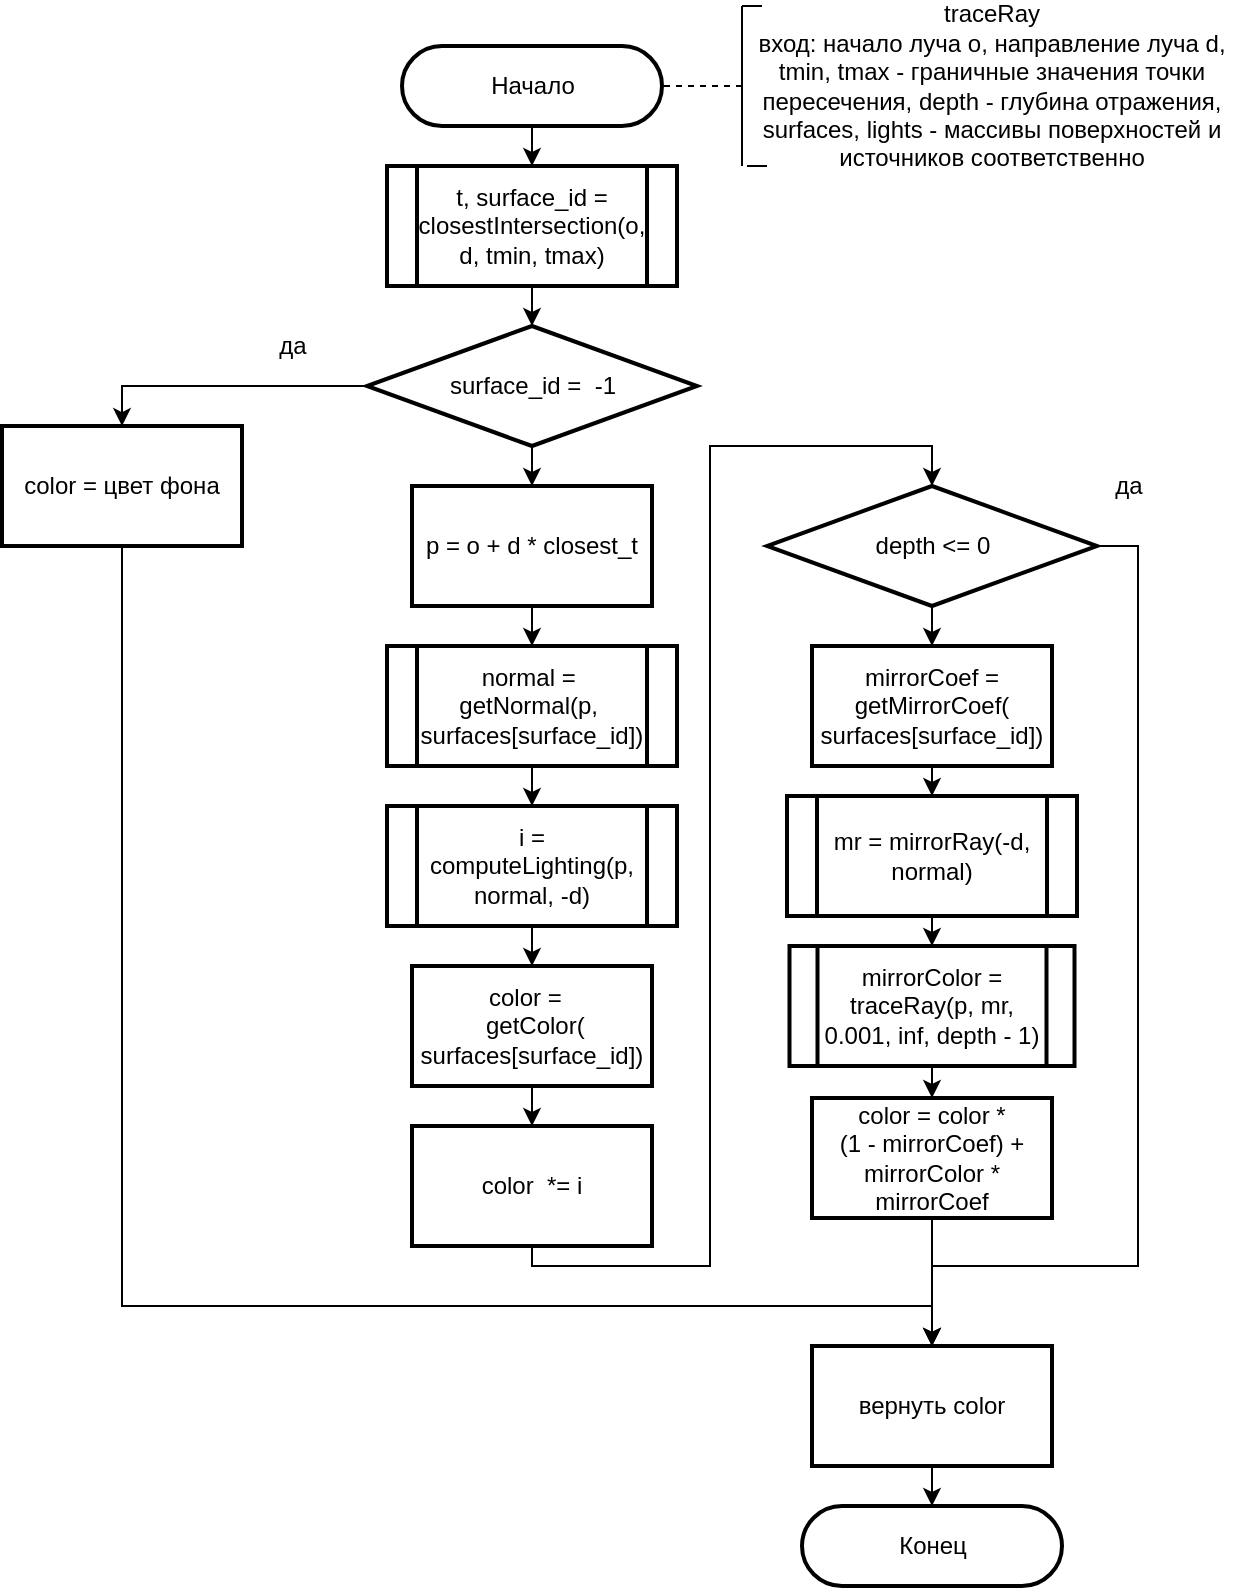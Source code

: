 <mxfile version="15.5.5" type="device" pages="3"><diagram id="38JvJO4sqUsUDwisWZXH" name="base"><mxGraphModel dx="1113" dy="1802" grid="1" gridSize="10" guides="1" tooltips="1" connect="1" arrows="1" fold="1" page="1" pageScale="1" pageWidth="827" pageHeight="1169" math="0" shadow="0"><root><mxCell id="0"/><mxCell id="1" parent="0"/><mxCell id="FL0DAyjZnH36Y_myIR6g-1" value="" style="edgeStyle=orthogonalEdgeStyle;rounded=0;orthogonalLoop=1;jettySize=auto;html=1;" parent="1" source="FL0DAyjZnH36Y_myIR6g-2" edge="1"><mxGeometry relative="1" as="geometry"><mxPoint x="404.966" y="80.0" as="targetPoint"/></mxGeometry></mxCell><mxCell id="FL0DAyjZnH36Y_myIR6g-2" value="Начало" style="html=1;dashed=0;whitespace=wrap;shape=mxgraph.dfd.start;strokeWidth=2;" parent="1" vertex="1"><mxGeometry x="340" y="20" width="130" height="40" as="geometry"/></mxCell><mxCell id="FL0DAyjZnH36Y_myIR6g-3" style="edgeStyle=orthogonalEdgeStyle;rounded=0;orthogonalLoop=1;jettySize=auto;html=1;exitX=0.5;exitY=1;exitDx=0;exitDy=0;entryX=0.5;entryY=0;entryDx=0;entryDy=0;entryPerimeter=0;" parent="1" edge="1"><mxGeometry relative="1" as="geometry"><mxPoint x="405" y="140.0" as="sourcePoint"/><mxPoint x="405" y="160" as="targetPoint"/></mxGeometry></mxCell><mxCell id="yDuOXBTKjmg-6nvsxK_d-11" style="edgeStyle=orthogonalEdgeStyle;rounded=0;orthogonalLoop=1;jettySize=auto;html=1;exitX=0.5;exitY=1;exitDx=0;exitDy=0;" edge="1" parent="1" source="FL0DAyjZnH36Y_myIR6g-6" target="yDuOXBTKjmg-6nvsxK_d-4"><mxGeometry relative="1" as="geometry"/></mxCell><mxCell id="FL0DAyjZnH36Y_myIR6g-6" value="&lt;div&gt;p = o + d * closest_t&lt;/div&gt;" style="rounded=0;whiteSpace=wrap;html=1;strokeWidth=2;" parent="1" vertex="1"><mxGeometry x="345" y="240" width="120" height="60" as="geometry"/></mxCell><mxCell id="FL0DAyjZnH36Y_myIR6g-7" value="Конец" style="html=1;dashed=0;whitespace=wrap;shape=mxgraph.dfd.start;strokeWidth=2;" parent="1" vertex="1"><mxGeometry x="540" y="750" width="130" height="40" as="geometry"/></mxCell><mxCell id="FL0DAyjZnH36Y_myIR6g-20" value="t, surface_id = closestIntersection(o, d, tmin, tmax)" style="shape=process;whiteSpace=wrap;html=1;backgroundOutline=1;strokeWidth=2;" parent="1" vertex="1"><mxGeometry x="332.5" y="80" width="145" height="60" as="geometry"/></mxCell><mxCell id="FL0DAyjZnH36Y_myIR6g-22" value="" style="endArrow=none;dashed=1;html=1;rounded=0;exitX=0;exitY=0.5;exitDx=0;exitDy=0;" parent="1" edge="1" source="FL0DAyjZnH36Y_myIR6g-26"><mxGeometry width="50" height="50" relative="1" as="geometry"><mxPoint x="290" y="40" as="sourcePoint"/><mxPoint x="470" y="40" as="targetPoint"/></mxGeometry></mxCell><mxCell id="FL0DAyjZnH36Y_myIR6g-23" value="" style="endArrow=none;html=1;rounded=0;" parent="1" edge="1"><mxGeometry width="50" height="50" relative="1" as="geometry"><mxPoint x="510" y="80" as="sourcePoint"/><mxPoint x="510" as="targetPoint"/></mxGeometry></mxCell><mxCell id="FL0DAyjZnH36Y_myIR6g-24" value="" style="endArrow=none;html=1;rounded=0;" parent="1" edge="1"><mxGeometry width="50" height="50" relative="1" as="geometry"><mxPoint x="522.5" y="80" as="sourcePoint"/><mxPoint x="512.5" y="80" as="targetPoint"/></mxGeometry></mxCell><mxCell id="FL0DAyjZnH36Y_myIR6g-25" value="" style="endArrow=none;html=1;rounded=0;" parent="1" edge="1"><mxGeometry width="50" height="50" relative="1" as="geometry"><mxPoint x="520" as="sourcePoint"/><mxPoint x="510" as="targetPoint"/></mxGeometry></mxCell><mxCell id="FL0DAyjZnH36Y_myIR6g-26" value="traceRay&lt;br&gt;вход: начало луча o, направление луча d, tmin, tmax - граничные значения точки пересечения, depth - глубина отражения, surfaces, lights - массивы поверхностей и источников соответственно" style="text;html=1;strokeColor=none;fillColor=none;align=center;verticalAlign=middle;whiteSpace=wrap;rounded=0;" parent="1" vertex="1"><mxGeometry x="510" y="12.5" width="250" height="55" as="geometry"/></mxCell><mxCell id="yDuOXBTKjmg-6nvsxK_d-10" style="edgeStyle=orthogonalEdgeStyle;rounded=0;orthogonalLoop=1;jettySize=auto;html=1;exitX=0.5;exitY=1;exitDx=0;exitDy=0;" edge="1" parent="1" source="FL0DAyjZnH36Y_myIR6g-27" target="FL0DAyjZnH36Y_myIR6g-6"><mxGeometry relative="1" as="geometry"/></mxCell><mxCell id="yDuOXBTKjmg-6nvsxK_d-33" style="edgeStyle=orthogonalEdgeStyle;rounded=0;orthogonalLoop=1;jettySize=auto;html=1;exitX=0;exitY=0.5;exitDx=0;exitDy=0;entryX=0.5;entryY=0;entryDx=0;entryDy=0;" edge="1" parent="1" source="FL0DAyjZnH36Y_myIR6g-27" target="FL0DAyjZnH36Y_myIR6g-29"><mxGeometry relative="1" as="geometry"/></mxCell><mxCell id="FL0DAyjZnH36Y_myIR6g-27" value="surface_id = &amp;nbsp;-1" style="rhombus;whiteSpace=wrap;html=1;strokeWidth=2;" parent="1" vertex="1"><mxGeometry x="322.5" y="160" width="165" height="60" as="geometry"/></mxCell><mxCell id="yDuOXBTKjmg-6nvsxK_d-40" style="edgeStyle=orthogonalEdgeStyle;rounded=0;orthogonalLoop=1;jettySize=auto;html=1;exitX=0.5;exitY=1;exitDx=0;exitDy=0;entryX=0.5;entryY=0;entryDx=0;entryDy=0;" edge="1" parent="1" source="FL0DAyjZnH36Y_myIR6g-29" target="yDuOXBTKjmg-6nvsxK_d-36"><mxGeometry relative="1" as="geometry"><Array as="points"><mxPoint x="200" y="650"/><mxPoint x="605" y="650"/></Array></mxGeometry></mxCell><mxCell id="FL0DAyjZnH36Y_myIR6g-29" value="color = цвет фона" style="rounded=0;whiteSpace=wrap;html=1;strokeWidth=2;" parent="1" vertex="1"><mxGeometry x="140" y="210.005" width="120" height="60" as="geometry"/></mxCell><mxCell id="FL0DAyjZnH36Y_myIR6g-32" value="да" style="text;html=1;align=center;verticalAlign=middle;resizable=0;points=[];autosize=1;strokeColor=none;fillColor=none;" parent="1" vertex="1"><mxGeometry x="270" y="160" width="30" height="20" as="geometry"/></mxCell><mxCell id="yDuOXBTKjmg-6nvsxK_d-12" style="edgeStyle=orthogonalEdgeStyle;rounded=0;orthogonalLoop=1;jettySize=auto;html=1;exitX=0.5;exitY=1;exitDx=0;exitDy=0;" edge="1" parent="1" source="yDuOXBTKjmg-6nvsxK_d-4" target="yDuOXBTKjmg-6nvsxK_d-5"><mxGeometry relative="1" as="geometry"/></mxCell><mxCell id="yDuOXBTKjmg-6nvsxK_d-4" value="normal =&amp;nbsp;&lt;div&gt;getNormal(p,&amp;nbsp;&lt;/div&gt;surfaces[surface_id])" style="shape=process;whiteSpace=wrap;html=1;backgroundOutline=1;strokeWidth=2;" vertex="1" parent="1"><mxGeometry x="332.5" y="320" width="145" height="60" as="geometry"/></mxCell><mxCell id="yDuOXBTKjmg-6nvsxK_d-13" style="edgeStyle=orthogonalEdgeStyle;rounded=0;orthogonalLoop=1;jettySize=auto;html=1;exitX=0.5;exitY=1;exitDx=0;exitDy=0;" edge="1" parent="1" source="yDuOXBTKjmg-6nvsxK_d-5" target="yDuOXBTKjmg-6nvsxK_d-6"><mxGeometry relative="1" as="geometry"/></mxCell><mxCell id="yDuOXBTKjmg-6nvsxK_d-5" value="i = computeLighting(p, normal, -d)" style="shape=process;whiteSpace=wrap;html=1;backgroundOutline=1;strokeWidth=2;" vertex="1" parent="1"><mxGeometry x="332.5" y="400" width="145" height="60" as="geometry"/></mxCell><mxCell id="yDuOXBTKjmg-6nvsxK_d-14" style="edgeStyle=orthogonalEdgeStyle;rounded=0;orthogonalLoop=1;jettySize=auto;html=1;exitX=0.5;exitY=1;exitDx=0;exitDy=0;" edge="1" parent="1" source="yDuOXBTKjmg-6nvsxK_d-6" target="yDuOXBTKjmg-6nvsxK_d-8"><mxGeometry relative="1" as="geometry"/></mxCell><mxCell id="yDuOXBTKjmg-6nvsxK_d-6" value="&lt;div&gt;color = &amp;nbsp;&lt;/div&gt;&amp;nbsp;getColor( surfaces[surface_id])" style="rounded=0;whiteSpace=wrap;html=1;strokeWidth=2;" vertex="1" parent="1"><mxGeometry x="345" y="480" width="120" height="60" as="geometry"/></mxCell><mxCell id="yDuOXBTKjmg-6nvsxK_d-35" style="edgeStyle=orthogonalEdgeStyle;rounded=0;orthogonalLoop=1;jettySize=auto;html=1;exitX=0.5;exitY=1;exitDx=0;exitDy=0;entryX=0.5;entryY=0;entryDx=0;entryDy=0;" edge="1" parent="1" source="yDuOXBTKjmg-6nvsxK_d-8" target="yDuOXBTKjmg-6nvsxK_d-15"><mxGeometry relative="1" as="geometry"><Array as="points"><mxPoint x="405" y="630"/><mxPoint x="494" y="630"/><mxPoint x="494" y="220"/><mxPoint x="605" y="220"/></Array></mxGeometry></mxCell><mxCell id="yDuOXBTKjmg-6nvsxK_d-8" value="color &amp;nbsp;*= i" style="rounded=0;whiteSpace=wrap;html=1;strokeWidth=2;" vertex="1" parent="1"><mxGeometry x="345" y="560" width="120" height="60" as="geometry"/></mxCell><mxCell id="yDuOXBTKjmg-6nvsxK_d-41" style="edgeStyle=orthogonalEdgeStyle;rounded=0;orthogonalLoop=1;jettySize=auto;html=1;exitX=1;exitY=0.5;exitDx=0;exitDy=0;entryX=0.5;entryY=0;entryDx=0;entryDy=0;" edge="1" parent="1" source="yDuOXBTKjmg-6nvsxK_d-15" target="yDuOXBTKjmg-6nvsxK_d-36"><mxGeometry relative="1" as="geometry"><Array as="points"><mxPoint x="708" y="270"/><mxPoint x="708" y="630"/><mxPoint x="605" y="630"/></Array></mxGeometry></mxCell><mxCell id="yDuOXBTKjmg-6nvsxK_d-42" style="edgeStyle=orthogonalEdgeStyle;rounded=0;orthogonalLoop=1;jettySize=auto;html=1;exitX=0.5;exitY=1;exitDx=0;exitDy=0;" edge="1" parent="1" source="yDuOXBTKjmg-6nvsxK_d-15" target="yDuOXBTKjmg-6nvsxK_d-27"><mxGeometry relative="1" as="geometry"/></mxCell><mxCell id="yDuOXBTKjmg-6nvsxK_d-15" value="depth &amp;lt;= 0" style="rhombus;whiteSpace=wrap;html=1;strokeWidth=2;" vertex="1" parent="1"><mxGeometry x="522.5" y="240" width="165" height="60" as="geometry"/></mxCell><mxCell id="yDuOXBTKjmg-6nvsxK_d-37" style="edgeStyle=orthogonalEdgeStyle;rounded=0;orthogonalLoop=1;jettySize=auto;html=1;exitX=0.5;exitY=1;exitDx=0;exitDy=0;" edge="1" parent="1" source="yDuOXBTKjmg-6nvsxK_d-17" target="yDuOXBTKjmg-6nvsxK_d-25"><mxGeometry relative="1" as="geometry"/></mxCell><mxCell id="yDuOXBTKjmg-6nvsxK_d-17" value="mirrorColor = traceRay(p, mr, 0.001, inf, depth - 1)" style="shape=process;whiteSpace=wrap;html=1;backgroundOutline=1;strokeWidth=2;" vertex="1" parent="1"><mxGeometry x="533.75" y="470" width="142.5" height="60" as="geometry"/></mxCell><mxCell id="yDuOXBTKjmg-6nvsxK_d-38" style="edgeStyle=orthogonalEdgeStyle;rounded=0;orthogonalLoop=1;jettySize=auto;html=1;exitX=0.5;exitY=1;exitDx=0;exitDy=0;" edge="1" parent="1" source="yDuOXBTKjmg-6nvsxK_d-25" target="yDuOXBTKjmg-6nvsxK_d-36"><mxGeometry relative="1" as="geometry"/></mxCell><mxCell id="yDuOXBTKjmg-6nvsxK_d-25" value="color = color * &lt;br&gt;(1 - mirrorCoef) + mirrorColor * mirrorCoef" style="rounded=0;whiteSpace=wrap;html=1;strokeWidth=2;" vertex="1" parent="1"><mxGeometry x="545" y="546" width="120" height="60" as="geometry"/></mxCell><mxCell id="yDuOXBTKjmg-6nvsxK_d-45" style="edgeStyle=orthogonalEdgeStyle;rounded=0;orthogonalLoop=1;jettySize=auto;html=1;exitX=0.5;exitY=1;exitDx=0;exitDy=0;entryX=0.5;entryY=0;entryDx=0;entryDy=0;" edge="1" parent="1" source="yDuOXBTKjmg-6nvsxK_d-26" target="yDuOXBTKjmg-6nvsxK_d-17"><mxGeometry relative="1" as="geometry"/></mxCell><mxCell id="yDuOXBTKjmg-6nvsxK_d-26" value="mr = mirrorRay(-d, normal)" style="shape=process;whiteSpace=wrap;html=1;backgroundOutline=1;strokeWidth=2;" vertex="1" parent="1"><mxGeometry x="532.5" y="395" width="145" height="60" as="geometry"/></mxCell><mxCell id="yDuOXBTKjmg-6nvsxK_d-47" style="edgeStyle=orthogonalEdgeStyle;rounded=0;orthogonalLoop=1;jettySize=auto;html=1;exitX=0.5;exitY=1;exitDx=0;exitDy=0;entryX=0.5;entryY=0;entryDx=0;entryDy=0;" edge="1" parent="1" source="yDuOXBTKjmg-6nvsxK_d-27" target="yDuOXBTKjmg-6nvsxK_d-26"><mxGeometry relative="1" as="geometry"/></mxCell><mxCell id="yDuOXBTKjmg-6nvsxK_d-27" value="&lt;div&gt;mirrorCoef =&lt;/div&gt;getMirrorCoef(&lt;br&gt;surfaces[surface_id])" style="rounded=0;whiteSpace=wrap;html=1;strokeWidth=2;" vertex="1" parent="1"><mxGeometry x="545" y="320" width="120" height="60" as="geometry"/></mxCell><mxCell id="yDuOXBTKjmg-6nvsxK_d-39" style="edgeStyle=orthogonalEdgeStyle;rounded=0;orthogonalLoop=1;jettySize=auto;html=1;exitX=0.5;exitY=1;exitDx=0;exitDy=0;" edge="1" parent="1" source="yDuOXBTKjmg-6nvsxK_d-36" target="FL0DAyjZnH36Y_myIR6g-7"><mxGeometry relative="1" as="geometry"/></mxCell><mxCell id="yDuOXBTKjmg-6nvsxK_d-36" value="вернуть color" style="rounded=0;whiteSpace=wrap;html=1;strokeWidth=2;" vertex="1" parent="1"><mxGeometry x="545" y="670" width="120" height="60" as="geometry"/></mxCell><mxCell id="yDuOXBTKjmg-6nvsxK_d-48" value="да" style="text;html=1;align=center;verticalAlign=middle;resizable=0;points=[];autosize=1;strokeColor=none;fillColor=none;" vertex="1" parent="1"><mxGeometry x="687.5" y="230" width="30" height="20" as="geometry"/></mxCell></root></mxGraphModel></diagram><diagram id="KpsyOZ3ZZnfG7lW-8hGL" name="one"><mxGraphModel dx="1113" dy="633" grid="1" gridSize="10" guides="1" tooltips="1" connect="1" arrows="1" fold="1" page="1" pageScale="1" pageWidth="827" pageHeight="1169" math="0" shadow="0"><root><mxCell id="FlrZP3j7m1oUuO9g3cjd-0"/><mxCell id="FlrZP3j7m1oUuO9g3cjd-1" parent="FlrZP3j7m1oUuO9g3cjd-0"/><mxCell id="JB-yiQAenTF72OuDlms1-62" style="edgeStyle=orthogonalEdgeStyle;rounded=0;orthogonalLoop=1;jettySize=auto;html=1;exitX=0.5;exitY=0.5;exitDx=0;exitDy=20;exitPerimeter=0;" edge="1" parent="FlrZP3j7m1oUuO9g3cjd-1" source="JB-yiQAenTF72OuDlms1-1" target="JB-yiQAenTF72OuDlms1-43"><mxGeometry relative="1" as="geometry"/></mxCell><mxCell id="JB-yiQAenTF72OuDlms1-1" value="Начало" style="html=1;dashed=0;whitespace=wrap;shape=mxgraph.dfd.start;strokeWidth=2;" vertex="1" parent="FlrZP3j7m1oUuO9g3cjd-1"><mxGeometry x="340" y="99" width="130" height="40" as="geometry"/></mxCell><mxCell id="JB-yiQAenTF72OuDlms1-5" value="Конец" style="html=1;dashed=0;whitespace=wrap;shape=mxgraph.dfd.start;strokeWidth=2;" vertex="1" parent="FlrZP3j7m1oUuO9g3cjd-1"><mxGeometry x="560" y="476" width="130" height="40" as="geometry"/></mxCell><mxCell id="JB-yiQAenTF72OuDlms1-7" value="" style="endArrow=none;dashed=1;html=1;rounded=0;exitX=0;exitY=0.5;exitDx=0;exitDy=0;" edge="1" parent="FlrZP3j7m1oUuO9g3cjd-1" source="JB-yiQAenTF72OuDlms1-11"><mxGeometry width="50" height="50" relative="1" as="geometry"><mxPoint x="290" y="119" as="sourcePoint"/><mxPoint x="470" y="119" as="targetPoint"/></mxGeometry></mxCell><mxCell id="JB-yiQAenTF72OuDlms1-8" value="" style="endArrow=none;html=1;rounded=0;" edge="1" parent="FlrZP3j7m1oUuO9g3cjd-1"><mxGeometry width="50" height="50" relative="1" as="geometry"><mxPoint x="510" y="159" as="sourcePoint"/><mxPoint x="510" y="79" as="targetPoint"/></mxGeometry></mxCell><mxCell id="JB-yiQAenTF72OuDlms1-9" value="" style="endArrow=none;html=1;rounded=0;" edge="1" parent="FlrZP3j7m1oUuO9g3cjd-1"><mxGeometry width="50" height="50" relative="1" as="geometry"><mxPoint x="522.5" y="159" as="sourcePoint"/><mxPoint x="512.5" y="159" as="targetPoint"/></mxGeometry></mxCell><mxCell id="JB-yiQAenTF72OuDlms1-10" value="" style="endArrow=none;html=1;rounded=0;" edge="1" parent="FlrZP3j7m1oUuO9g3cjd-1"><mxGeometry width="50" height="50" relative="1" as="geometry"><mxPoint x="520" y="79" as="sourcePoint"/><mxPoint x="510" y="79" as="targetPoint"/></mxGeometry></mxCell><mxCell id="JB-yiQAenTF72OuDlms1-11" value="вход: cw, ch - размеры изображения, vw, vh - размеры картинной плоскости, o - положение наблюдателя, camRot - направление взгляда наблюдателя" style="text;html=1;strokeColor=none;fillColor=none;align=center;verticalAlign=middle;whiteSpace=wrap;rounded=0;" vertex="1" parent="FlrZP3j7m1oUuO9g3cjd-1"><mxGeometry x="510" y="94.75" width="230" height="48.5" as="geometry"/></mxCell><mxCell id="JB-yiQAenTF72OuDlms1-63" style="edgeStyle=orthogonalEdgeStyle;rounded=0;orthogonalLoop=1;jettySize=auto;html=1;exitX=0.5;exitY=1;exitDx=0;exitDy=0;exitPerimeter=0;" edge="1" parent="FlrZP3j7m1oUuO9g3cjd-1" source="JB-yiQAenTF72OuDlms1-43" target="JB-yiQAenTF72OuDlms1-45"><mxGeometry relative="1" as="geometry"/></mxCell><mxCell id="JB-yiQAenTF72OuDlms1-43" value="x = -cw/2 ... cw/2" style="strokeWidth=2;html=1;shape=stencil(rZVNb4MwDIZ/DdcqEK2C48S6U9VLDzun1B1RIUFJ2m7/fi4uavnaCJ3EAb/G7xMHRwl4anNRQRAxJUoI+FsQRWutKxTWspQOQ3zNKbFkFF4oTGIKha0gc6SdhZFiVwBlrDP6CBe5dzcHqXIw5MpXAXvFb64PTzOtFJpIrWwr85BHMyEV1rIvMmOLF8J832KKKiSU4MC01Ht7m1p4n40Jp2G2vph2Lw30L8yHJyach1l5b1oXFE4kbXw7YgsWdVhJPBG29Yclc/vy38LmgM3oawjGU1TGDhpPdyI7fhp9UvvBJVbieoh7iSZd6jPc196d5tHWm/JCqofy+LnykLXrnzZY+hr8a7n38r13Pyu0hbHZRL3372t1ZGB4etAGfpmkgywKuhkGJ7RXXat0TdXCDw==);whiteSpace=wrap;rotation=0;direction=east;gradientColor=#ffffff;" vertex="1" parent="FlrZP3j7m1oUuO9g3cjd-1"><mxGeometry x="345" y="160" width="120" height="60" as="geometry"/></mxCell><mxCell id="JB-yiQAenTF72OuDlms1-64" style="edgeStyle=orthogonalEdgeStyle;rounded=0;orthogonalLoop=1;jettySize=auto;html=1;exitX=0.5;exitY=1;exitDx=0;exitDy=0;exitPerimeter=0;" edge="1" parent="FlrZP3j7m1oUuO9g3cjd-1" source="JB-yiQAenTF72OuDlms1-45" target="JB-yiQAenTF72OuDlms1-53"><mxGeometry relative="1" as="geometry"/></mxCell><mxCell id="JB-yiQAenTF72OuDlms1-45" value="y = -ch/2 ... ch/2" style="strokeWidth=2;html=1;shape=stencil(rZVNb4MwDIZ/DdcqEK2C48S6U9VLDzun1B1RIUFJ2m7/fi4uavnaCJ3EAb/G7xMHRwl4anNRQRAxJUoI+FsQRWutKxTWspQOQ3zNKbFkFF4oTGIKha0gc6SdhZFiVwBlrDP6CBe5dzcHqXIw5MpXAXvFb64PTzOtFJpIrWwr85BHMyEV1rIvMmOLF8J832KKKiSU4MC01Ht7m1p4n40Jp2G2vph2Lw30L8yHJyach1l5b1oXFE4kbXw7YgsWdVhJPBG29Yclc/vy38LmgM3oawjGU1TGDhpPdyI7fhp9UvvBJVbieoh7iSZd6jPc196d5tHWm/JCqofy+LnykLXrnzZY+hr8a7n38r13Pyu0hbHZRL3372t1ZGB4etAGfpmkgywKuhkGJ7RXXat0TdXCDw==);whiteSpace=wrap;rotation=0;direction=east;gradientColor=#ffffff;" vertex="1" parent="FlrZP3j7m1oUuO9g3cjd-1"><mxGeometry x="345" y="234" width="120" height="60" as="geometry"/></mxCell><mxCell id="JB-yiQAenTF72OuDlms1-61" style="edgeStyle=orthogonalEdgeStyle;rounded=0;orthogonalLoop=1;jettySize=auto;html=1;exitX=0.5;exitY=0;exitDx=0;exitDy=0;exitPerimeter=0;" edge="1" parent="FlrZP3j7m1oUuO9g3cjd-1" source="JB-yiQAenTF72OuDlms1-48" target="JB-yiQAenTF72OuDlms1-5"><mxGeometry relative="1" as="geometry"/></mxCell><mxCell id="JB-yiQAenTF72OuDlms1-48" value="x++" style="strokeWidth=2;html=1;shape=stencil(rZVNb4MwDIZ/DdcqEK2C48S6U9VLDzun1B1RIUFJ2m7/fi4uavnaCJ3EAb/G7xMHRwl4anNRQRAxJUoI+FsQRWutKxTWspQOQ3zNKbFkFF4oTGIKha0gc6SdhZFiVwBlrDP6CBe5dzcHqXIw5MpXAXvFb64PTzOtFJpIrWwr85BHMyEV1rIvMmOLF8J832KKKiSU4MC01Ht7m1p4n40Jp2G2vph2Lw30L8yHJyach1l5b1oXFE4kbXw7YgsWdVhJPBG29Yclc/vy38LmgM3oawjGU1TGDhpPdyI7fhp9UvvBJVbieoh7iSZd6jPc196d5tHWm/JCqofy+LnykLXrnzZY+hr8a7n38r13Pyu0hbHZRL3372t1ZGB4etAGfpmkgywKuhkGJ7RXXat0TdXCDw==);whiteSpace=wrap;rotation=0;direction=west;gradientColor=#ffffff;" vertex="1" parent="FlrZP3j7m1oUuO9g3cjd-1"><mxGeometry x="565" y="396" width="120" height="60" as="geometry"/></mxCell><mxCell id="JB-yiQAenTF72OuDlms1-60" style="edgeStyle=orthogonalEdgeStyle;rounded=0;orthogonalLoop=1;jettySize=auto;html=1;exitX=0.5;exitY=0;exitDx=0;exitDy=0;exitPerimeter=0;" edge="1" parent="FlrZP3j7m1oUuO9g3cjd-1" source="JB-yiQAenTF72OuDlms1-50" target="JB-yiQAenTF72OuDlms1-48"><mxGeometry relative="1" as="geometry"/></mxCell><mxCell id="JB-yiQAenTF72OuDlms1-50" value="y++" style="strokeWidth=2;html=1;shape=stencil(rZVNb4MwDIZ/DdcqEK2C48S6U9VLDzun1B1RIUFJ2m7/fi4uavnaCJ3EAb/G7xMHRwl4anNRQRAxJUoI+FsQRWutKxTWspQOQ3zNKbFkFF4oTGIKha0gc6SdhZFiVwBlrDP6CBe5dzcHqXIw5MpXAXvFb64PTzOtFJpIrWwr85BHMyEV1rIvMmOLF8J832KKKiSU4MC01Ht7m1p4n40Jp2G2vph2Lw30L8yHJyach1l5b1oXFE4kbXw7YgsWdVhJPBG29Yclc/vy38LmgM3oawjGU1TGDhpPdyI7fhp9UvvBJVbieoh7iSZd6jPc196d5tHWm/JCqofy+LnykLXrnzZY+hr8a7n38r13Pyu0hbHZRL3372t1ZGB4etAGfpmkgywKuhkGJ7RXXat0TdXCDw==);whiteSpace=wrap;rotation=0;direction=west;gradientColor=#ffffff;" vertex="1" parent="FlrZP3j7m1oUuO9g3cjd-1"><mxGeometry x="565" y="316" width="120" height="60" as="geometry"/></mxCell><mxCell id="JB-yiQAenTF72OuDlms1-65" style="edgeStyle=orthogonalEdgeStyle;rounded=0;orthogonalLoop=1;jettySize=auto;html=1;exitX=0.5;exitY=1;exitDx=0;exitDy=0;" edge="1" parent="FlrZP3j7m1oUuO9g3cjd-1" source="JB-yiQAenTF72OuDlms1-53" target="JB-yiQAenTF72OuDlms1-54"><mxGeometry relative="1" as="geometry"/></mxCell><mxCell id="JB-yiQAenTF72OuDlms1-53" value="vp = canvasToView(x, y, cw, vw, ch, vh)" style="shape=process;whiteSpace=wrap;html=1;backgroundOutline=1;strokeWidth=2;" vertex="1" parent="FlrZP3j7m1oUuO9g3cjd-1"><mxGeometry x="345" y="310" width="120" height="60" as="geometry"/></mxCell><mxCell id="JB-yiQAenTF72OuDlms1-66" style="edgeStyle=orthogonalEdgeStyle;rounded=0;orthogonalLoop=1;jettySize=auto;html=1;exitX=0.5;exitY=1;exitDx=0;exitDy=0;" edge="1" parent="FlrZP3j7m1oUuO9g3cjd-1" source="JB-yiQAenTF72OuDlms1-54" target="JB-yiQAenTF72OuDlms1-55"><mxGeometry relative="1" as="geometry"/></mxCell><mxCell id="JB-yiQAenTF72OuDlms1-54" value="d = changeRayDir( vp, camRot)" style="shape=process;whiteSpace=wrap;html=1;backgroundOutline=1;strokeWidth=2;" vertex="1" parent="FlrZP3j7m1oUuO9g3cjd-1"><mxGeometry x="345" y="390" width="120" height="60" as="geometry"/></mxCell><mxCell id="JB-yiQAenTF72OuDlms1-58" style="edgeStyle=orthogonalEdgeStyle;rounded=0;orthogonalLoop=1;jettySize=auto;html=1;exitX=0.5;exitY=1;exitDx=0;exitDy=0;entryX=0.5;entryY=0;entryDx=0;entryDy=0;" edge="1" parent="FlrZP3j7m1oUuO9g3cjd-1" source="JB-yiQAenTF72OuDlms1-55" target="JB-yiQAenTF72OuDlms1-56"><mxGeometry relative="1" as="geometry"/></mxCell><mxCell id="JB-yiQAenTF72OuDlms1-55" value="color = traceRay(o, d, 1, inf, 5)" style="shape=process;whiteSpace=wrap;html=1;backgroundOutline=1;strokeWidth=2;" vertex="1" parent="FlrZP3j7m1oUuO9g3cjd-1"><mxGeometry x="345" y="470" width="120" height="60" as="geometry"/></mxCell><mxCell id="JB-yiQAenTF72OuDlms1-59" style="edgeStyle=orthogonalEdgeStyle;rounded=0;orthogonalLoop=1;jettySize=auto;html=1;exitX=0.5;exitY=1;exitDx=0;exitDy=0;" edge="1" parent="FlrZP3j7m1oUuO9g3cjd-1" source="JB-yiQAenTF72OuDlms1-56" target="JB-yiQAenTF72OuDlms1-50"><mxGeometry relative="1" as="geometry"/></mxCell><mxCell id="JB-yiQAenTF72OuDlms1-56" value="отрисовать(x, y, color)" style="rounded=0;whiteSpace=wrap;html=1;strokeWidth=2;" vertex="1" parent="FlrZP3j7m1oUuO9g3cjd-1"><mxGeometry x="565" y="234" width="120" height="60" as="geometry"/></mxCell></root></mxGraphModel></diagram><diagram id="4HHFtbDvCNVi-Gy5xYcy" name="multi"><mxGraphModel dx="1113" dy="633" grid="1" gridSize="10" guides="1" tooltips="1" connect="1" arrows="1" fold="1" page="1" pageScale="1" pageWidth="827" pageHeight="1169" math="0" shadow="0"><root><mxCell id="4oVHtzPf-bftwpUzSlxN-0"/><mxCell id="4oVHtzPf-bftwpUzSlxN-1" parent="4oVHtzPf-bftwpUzSlxN-0"/><mxCell id="AXVSY2g1Iio0OIB2jm6N-73" style="edgeStyle=orthogonalEdgeStyle;rounded=0;orthogonalLoop=1;jettySize=auto;html=1;exitX=0.5;exitY=0.5;exitDx=0;exitDy=20;exitPerimeter=0;" edge="1" parent="4oVHtzPf-bftwpUzSlxN-1" source="AXVSY2g1Iio0OIB2jm6N-1" target="AXVSY2g1Iio0OIB2jm6N-24"><mxGeometry relative="1" as="geometry"/></mxCell><mxCell id="AXVSY2g1Iio0OIB2jm6N-1" value="Начало" style="html=1;dashed=0;whitespace=wrap;shape=mxgraph.dfd.start;strokeWidth=2;" vertex="1" parent="4oVHtzPf-bftwpUzSlxN-1"><mxGeometry x="27" y="120" width="130" height="40" as="geometry"/></mxCell><mxCell id="AXVSY2g1Iio0OIB2jm6N-3" value="" style="endArrow=none;dashed=1;html=1;rounded=0;exitX=0;exitY=0.5;exitDx=0;exitDy=0;" edge="1" parent="4oVHtzPf-bftwpUzSlxN-1" source="AXVSY2g1Iio0OIB2jm6N-7" target="AXVSY2g1Iio0OIB2jm6N-1"><mxGeometry width="50" height="50" relative="1" as="geometry"><mxPoint x="-18" y="140" as="sourcePoint"/><mxPoint x="162" y="140.0" as="targetPoint"/></mxGeometry></mxCell><mxCell id="AXVSY2g1Iio0OIB2jm6N-4" value="" style="endArrow=none;html=1;rounded=0;" edge="1" parent="4oVHtzPf-bftwpUzSlxN-1"><mxGeometry width="50" height="50" relative="1" as="geometry"><mxPoint x="202" y="180.0" as="sourcePoint"/><mxPoint x="202" y="100.0" as="targetPoint"/></mxGeometry></mxCell><mxCell id="AXVSY2g1Iio0OIB2jm6N-5" value="" style="endArrow=none;html=1;rounded=0;" edge="1" parent="4oVHtzPf-bftwpUzSlxN-1"><mxGeometry width="50" height="50" relative="1" as="geometry"><mxPoint x="211.5" y="180.0" as="sourcePoint"/><mxPoint x="201.5" y="180.0" as="targetPoint"/></mxGeometry></mxCell><mxCell id="AXVSY2g1Iio0OIB2jm6N-6" value="" style="endArrow=none;html=1;rounded=0;" edge="1" parent="4oVHtzPf-bftwpUzSlxN-1"><mxGeometry width="50" height="50" relative="1" as="geometry"><mxPoint x="212" y="100.0" as="sourcePoint"/><mxPoint x="202" y="100.0" as="targetPoint"/></mxGeometry></mxCell><mxCell id="AXVSY2g1Iio0OIB2jm6N-7" value="вход: cw, ch - размеры изображения, vw, vh - размеры картинной плоскости, o - положение наблюдателя, camRot - направление взгляда наблюдателя, &lt;br&gt;nth - количество потоков" style="text;html=1;strokeColor=none;fillColor=none;align=center;verticalAlign=middle;whiteSpace=wrap;rounded=0;" vertex="1" parent="4oVHtzPf-bftwpUzSlxN-1"><mxGeometry x="202" y="115.75" width="230" height="48.5" as="geometry"/></mxCell><mxCell id="AXVSY2g1Iio0OIB2jm6N-50" style="edgeStyle=orthogonalEdgeStyle;rounded=0;orthogonalLoop=1;jettySize=auto;html=1;exitX=0.5;exitY=1;exitDx=0;exitDy=0;exitPerimeter=0;" edge="1" parent="4oVHtzPf-bftwpUzSlxN-1" source="AXVSY2g1Iio0OIB2jm6N-9" target="AXVSY2g1Iio0OIB2jm6N-11"><mxGeometry relative="1" as="geometry"/></mxCell><mxCell id="AXVSY2g1Iio0OIB2jm6N-9" value="x = -cw/2 ... cw/2" style="strokeWidth=2;html=1;shape=stencil(rZVNb4MwDIZ/DdcqEK2C48S6U9VLDzun1B1RIUFJ2m7/fi4uavnaCJ3EAb/G7xMHRwl4anNRQRAxJUoI+FsQRWutKxTWspQOQ3zNKbFkFF4oTGIKha0gc6SdhZFiVwBlrDP6CBe5dzcHqXIw5MpXAXvFb64PTzOtFJpIrWwr85BHMyEV1rIvMmOLF8J832KKKiSU4MC01Ht7m1p4n40Jp2G2vph2Lw30L8yHJyach1l5b1oXFE4kbXw7YgsWdVhJPBG29Yclc/vy38LmgM3oawjGU1TGDhpPdyI7fhp9UvvBJVbieoh7iSZd6jPc196d5tHWm/JCqofy+LnykLXrnzZY+hr8a7n38r13Pyu0hbHZRL3372t1ZGB4etAGfpmkgywKuhkGJ7RXXat0TdXCDw==);whiteSpace=wrap;rotation=0;direction=east;gradientColor=#ffffff;" vertex="1" parent="4oVHtzPf-bftwpUzSlxN-1"><mxGeometry x="32" y="375" width="120" height="60" as="geometry"/></mxCell><mxCell id="AXVSY2g1Iio0OIB2jm6N-49" style="edgeStyle=orthogonalEdgeStyle;rounded=0;orthogonalLoop=1;jettySize=auto;html=1;exitX=0.5;exitY=1;exitDx=0;exitDy=0;exitPerimeter=0;entryX=0.5;entryY=0;entryDx=0;entryDy=0;" edge="1" parent="4oVHtzPf-bftwpUzSlxN-1" source="AXVSY2g1Iio0OIB2jm6N-11" target="AXVSY2g1Iio0OIB2jm6N-26"><mxGeometry relative="1" as="geometry"/></mxCell><mxCell id="AXVSY2g1Iio0OIB2jm6N-11" value="y = -ch/2 ... ch/2" style="strokeWidth=2;html=1;shape=stencil(rZVNb4MwDIZ/DdcqEK2C48S6U9VLDzun1B1RIUFJ2m7/fi4uavnaCJ3EAb/G7xMHRwl4anNRQRAxJUoI+FsQRWutKxTWspQOQ3zNKbFkFF4oTGIKha0gc6SdhZFiVwBlrDP6CBe5dzcHqXIw5MpXAXvFb64PTzOtFJpIrWwr85BHMyEV1rIvMmOLF8J832KKKiSU4MC01Ht7m1p4n40Jp2G2vph2Lw30L8yHJyach1l5b1oXFE4kbXw7YgsWdVhJPBG29Yclc/vy38LmgM3oawjGU1TGDhpPdyI7fhp9UvvBJVbieoh7iSZd6jPc196d5tHWm/JCqofy+LnykLXrnzZY+hr8a7n38r13Pyu0hbHZRL3372t1ZGB4etAGfpmkgywKuhkGJ7RXXat0TdXCDw==);whiteSpace=wrap;rotation=0;direction=east;gradientColor=#ffffff;" vertex="1" parent="4oVHtzPf-bftwpUzSlxN-1"><mxGeometry x="32" y="449" width="120" height="60" as="geometry"/></mxCell><mxCell id="AXVSY2g1Iio0OIB2jm6N-66" style="edgeStyle=orthogonalEdgeStyle;rounded=0;orthogonalLoop=1;jettySize=auto;html=1;exitX=0.5;exitY=0;exitDx=0;exitDy=0;exitPerimeter=0;" edge="1" parent="4oVHtzPf-bftwpUzSlxN-1" source="AXVSY2g1Iio0OIB2jm6N-13" target="AXVSY2g1Iio0OIB2jm6N-34"><mxGeometry relative="1" as="geometry"/></mxCell><mxCell id="AXVSY2g1Iio0OIB2jm6N-13" value="x++" style="strokeWidth=2;html=1;shape=stencil(rZVNb4MwDIZ/DdcqEK2C48S6U9VLDzun1B1RIUFJ2m7/fi4uavnaCJ3EAb/G7xMHRwl4anNRQRAxJUoI+FsQRWutKxTWspQOQ3zNKbFkFF4oTGIKha0gc6SdhZFiVwBlrDP6CBe5dzcHqXIw5MpXAXvFb64PTzOtFJpIrWwr85BHMyEV1rIvMmOLF8J832KKKiSU4MC01Ht7m1p4n40Jp2G2vph2Lw30L8yHJyach1l5b1oXFE4kbXw7YgsWdVhJPBG29Yclc/vy38LmgM3oawjGU1TGDhpPdyI7fhp9UvvBJVbieoh7iSZd6jPc196d5tHWm/JCqofy+LnykLXrnzZY+hr8a7n38r13Pyu0hbHZRL3372t1ZGB4etAGfpmkgywKuhkGJ7RXXat0TdXCDw==);whiteSpace=wrap;rotation=0;direction=west;gradientColor=#ffffff;" vertex="1" parent="4oVHtzPf-bftwpUzSlxN-1"><mxGeometry x="390" y="290" width="120" height="60" as="geometry"/></mxCell><mxCell id="AXVSY2g1Iio0OIB2jm6N-65" style="edgeStyle=orthogonalEdgeStyle;rounded=0;orthogonalLoop=1;jettySize=auto;html=1;exitX=0.5;exitY=0;exitDx=0;exitDy=0;exitPerimeter=0;" edge="1" parent="4oVHtzPf-bftwpUzSlxN-1" source="AXVSY2g1Iio0OIB2jm6N-15" target="AXVSY2g1Iio0OIB2jm6N-13"><mxGeometry relative="1" as="geometry"/></mxCell><mxCell id="AXVSY2g1Iio0OIB2jm6N-15" value="y++" style="strokeWidth=2;html=1;shape=stencil(rZVNb4MwDIZ/DdcqEK2C48S6U9VLDzun1B1RIUFJ2m7/fi4uavnaCJ3EAb/G7xMHRwl4anNRQRAxJUoI+FsQRWutKxTWspQOQ3zNKbFkFF4oTGIKha0gc6SdhZFiVwBlrDP6CBe5dzcHqXIw5MpXAXvFb64PTzOtFJpIrWwr85BHMyEV1rIvMmOLF8J832KKKiSU4MC01Ht7m1p4n40Jp2G2vph2Lw30L8yHJyach1l5b1oXFE4kbXw7YgsWdVhJPBG29Yclc/vy38LmgM3oawjGU1TGDhpPdyI7fhp9UvvBJVbieoh7iSZd6jPc196d5tHWm/JCqofy+LnykLXrnzZY+hr8a7n38r13Pyu0hbHZRL3372t1ZGB4etAGfpmkgywKuhkGJ7RXXat0TdXCDw==);whiteSpace=wrap;rotation=0;direction=west;gradientColor=#ffffff;" vertex="1" parent="4oVHtzPf-bftwpUzSlxN-1"><mxGeometry x="390" y="210" width="120" height="60" as="geometry"/></mxCell><mxCell id="AXVSY2g1Iio0OIB2jm6N-16" style="edgeStyle=orthogonalEdgeStyle;rounded=0;orthogonalLoop=1;jettySize=auto;html=1;exitX=0.5;exitY=1;exitDx=0;exitDy=0;" edge="1" parent="4oVHtzPf-bftwpUzSlxN-1" source="AXVSY2g1Iio0OIB2jm6N-17" target="AXVSY2g1Iio0OIB2jm6N-19"><mxGeometry relative="1" as="geometry"/></mxCell><mxCell id="AXVSY2g1Iio0OIB2jm6N-17" value="vp = canvasToView(x, y, cw, vw, ch, vh)" style="shape=process;whiteSpace=wrap;html=1;backgroundOutline=1;strokeWidth=2;" vertex="1" parent="4oVHtzPf-bftwpUzSlxN-1"><mxGeometry x="220" y="585" width="120" height="60" as="geometry"/></mxCell><mxCell id="AXVSY2g1Iio0OIB2jm6N-18" style="edgeStyle=orthogonalEdgeStyle;rounded=0;orthogonalLoop=1;jettySize=auto;html=1;exitX=0.5;exitY=1;exitDx=0;exitDy=0;" edge="1" parent="4oVHtzPf-bftwpUzSlxN-1" source="AXVSY2g1Iio0OIB2jm6N-19" target="AXVSY2g1Iio0OIB2jm6N-21"><mxGeometry relative="1" as="geometry"/></mxCell><mxCell id="AXVSY2g1Iio0OIB2jm6N-19" value="d = changeRayDir( vp, camRot)" style="shape=process;whiteSpace=wrap;html=1;backgroundOutline=1;strokeWidth=2;" vertex="1" parent="4oVHtzPf-bftwpUzSlxN-1"><mxGeometry x="220" y="665" width="120" height="60" as="geometry"/></mxCell><mxCell id="AXVSY2g1Iio0OIB2jm6N-63" style="edgeStyle=orthogonalEdgeStyle;rounded=0;orthogonalLoop=1;jettySize=auto;html=1;exitX=0.5;exitY=1;exitDx=0;exitDy=0;entryX=0.5;entryY=0;entryDx=0;entryDy=0;" edge="1" parent="4oVHtzPf-bftwpUzSlxN-1" source="AXVSY2g1Iio0OIB2jm6N-21" target="AXVSY2g1Iio0OIB2jm6N-23"><mxGeometry relative="1" as="geometry"/></mxCell><mxCell id="AXVSY2g1Iio0OIB2jm6N-21" value="threads[counter]= thread(traceRay, o, d, 1, inf, 5, colors[counter])" style="shape=process;whiteSpace=wrap;html=1;backgroundOutline=1;strokeWidth=2;" vertex="1" parent="4oVHtzPf-bftwpUzSlxN-1"><mxGeometry x="220" y="745" width="120" height="60" as="geometry"/></mxCell><mxCell id="AXVSY2g1Iio0OIB2jm6N-64" style="edgeStyle=orthogonalEdgeStyle;rounded=0;orthogonalLoop=1;jettySize=auto;html=1;exitX=0.5;exitY=1;exitDx=0;exitDy=0;entryX=0.5;entryY=1;entryDx=0;entryDy=0;entryPerimeter=0;" edge="1" parent="4oVHtzPf-bftwpUzSlxN-1" source="AXVSY2g1Iio0OIB2jm6N-23" target="AXVSY2g1Iio0OIB2jm6N-15"><mxGeometry relative="1" as="geometry"/></mxCell><mxCell id="AXVSY2g1Iio0OIB2jm6N-23" value="&amp;nbsp;coords[counter].x=x;&lt;br&gt;&amp;nbsp;coords[counter].y=y;" style="rounded=0;whiteSpace=wrap;html=1;strokeWidth=2;" vertex="1" parent="4oVHtzPf-bftwpUzSlxN-1"><mxGeometry x="220" y="825" width="120" height="60" as="geometry"/></mxCell><mxCell id="AXVSY2g1Iio0OIB2jm6N-52" style="edgeStyle=orthogonalEdgeStyle;rounded=0;orthogonalLoop=1;jettySize=auto;html=1;exitX=0.5;exitY=1;exitDx=0;exitDy=0;entryX=0.5;entryY=0;entryDx=0;entryDy=0;" edge="1" parent="4oVHtzPf-bftwpUzSlxN-1" source="AXVSY2g1Iio0OIB2jm6N-24" target="AXVSY2g1Iio0OIB2jm6N-25"><mxGeometry relative="1" as="geometry"/></mxCell><mxCell id="AXVSY2g1Iio0OIB2jm6N-24" value="создать массивы threads, colors, coords размером nth&amp;nbsp;" style="rounded=0;whiteSpace=wrap;html=1;strokeWidth=2;" vertex="1" parent="4oVHtzPf-bftwpUzSlxN-1"><mxGeometry x="32" y="210" width="120" height="60" as="geometry"/></mxCell><mxCell id="AXVSY2g1Iio0OIB2jm6N-51" style="edgeStyle=orthogonalEdgeStyle;rounded=0;orthogonalLoop=1;jettySize=auto;html=1;exitX=0.5;exitY=1;exitDx=0;exitDy=0;entryX=0.5;entryY=0;entryDx=0;entryDy=0;entryPerimeter=0;" edge="1" parent="4oVHtzPf-bftwpUzSlxN-1" source="AXVSY2g1Iio0OIB2jm6N-25" target="AXVSY2g1Iio0OIB2jm6N-9"><mxGeometry relative="1" as="geometry"/></mxCell><mxCell id="AXVSY2g1Iio0OIB2jm6N-25" value="counter = 0" style="rounded=0;whiteSpace=wrap;html=1;strokeWidth=2;" vertex="1" parent="4oVHtzPf-bftwpUzSlxN-1"><mxGeometry x="32" y="295" width="120" height="60" as="geometry"/></mxCell><mxCell id="AXVSY2g1Iio0OIB2jm6N-41" style="edgeStyle=orthogonalEdgeStyle;rounded=0;orthogonalLoop=1;jettySize=auto;html=1;exitX=1;exitY=0.5;exitDx=0;exitDy=0;entryX=0.5;entryY=0;entryDx=0;entryDy=0;" edge="1" parent="4oVHtzPf-bftwpUzSlxN-1" source="AXVSY2g1Iio0OIB2jm6N-26" target="AXVSY2g1Iio0OIB2jm6N-17"><mxGeometry relative="1" as="geometry"/></mxCell><mxCell id="AXVSY2g1Iio0OIB2jm6N-42" style="edgeStyle=orthogonalEdgeStyle;rounded=0;orthogonalLoop=1;jettySize=auto;html=1;exitX=0.5;exitY=1;exitDx=0;exitDy=0;" edge="1" parent="4oVHtzPf-bftwpUzSlxN-1" source="AXVSY2g1Iio0OIB2jm6N-26" target="AXVSY2g1Iio0OIB2jm6N-27"><mxGeometry relative="1" as="geometry"/></mxCell><mxCell id="AXVSY2g1Iio0OIB2jm6N-26" value="counter = nth" style="rhombus;whiteSpace=wrap;html=1;strokeWidth=2;" vertex="1" parent="4oVHtzPf-bftwpUzSlxN-1"><mxGeometry x="20" y="525" width="150" height="67.25" as="geometry"/></mxCell><mxCell id="AXVSY2g1Iio0OIB2jm6N-45" style="edgeStyle=orthogonalEdgeStyle;rounded=0;orthogonalLoop=1;jettySize=auto;html=1;exitX=0.5;exitY=1;exitDx=0;exitDy=0;exitPerimeter=0;" edge="1" parent="4oVHtzPf-bftwpUzSlxN-1" source="AXVSY2g1Iio0OIB2jm6N-27" target="AXVSY2g1Iio0OIB2jm6N-28"><mxGeometry relative="1" as="geometry"/></mxCell><mxCell id="AXVSY2g1Iio0OIB2jm6N-27" value="i = 0 ... nth - 1" style="strokeWidth=2;html=1;shape=stencil(rZVNb4MwDIZ/DdcqEK2C48S6U9VLDzun1B1RIUFJ2m7/fi4uavnaCJ3EAb/G7xMHRwl4anNRQRAxJUoI+FsQRWutKxTWspQOQ3zNKbFkFF4oTGIKha0gc6SdhZFiVwBlrDP6CBe5dzcHqXIw5MpXAXvFb64PTzOtFJpIrWwr85BHMyEV1rIvMmOLF8J832KKKiSU4MC01Ht7m1p4n40Jp2G2vph2Lw30L8yHJyach1l5b1oXFE4kbXw7YgsWdVhJPBG29Yclc/vy38LmgM3oawjGU1TGDhpPdyI7fhp9UvvBJVbieoh7iSZd6jPc196d5tHWm/JCqofy+LnykLXrnzZY+hr8a7n38r13Pyu0hbHZRL3372t1ZGB4etAGfpmkgywKuhkGJ7RXXat0TdXCDw==);whiteSpace=wrap;rotation=0;direction=east;gradientColor=#ffffff;" vertex="1" parent="4oVHtzPf-bftwpUzSlxN-1"><mxGeometry x="35" y="610" width="120" height="60" as="geometry"/></mxCell><mxCell id="AXVSY2g1Iio0OIB2jm6N-47" style="edgeStyle=orthogonalEdgeStyle;rounded=0;orthogonalLoop=1;jettySize=auto;html=1;exitX=0.5;exitY=1;exitDx=0;exitDy=0;entryX=0.5;entryY=1;entryDx=0;entryDy=0;entryPerimeter=0;" edge="1" parent="4oVHtzPf-bftwpUzSlxN-1" source="AXVSY2g1Iio0OIB2jm6N-28" target="AXVSY2g1Iio0OIB2jm6N-29"><mxGeometry relative="1" as="geometry"/></mxCell><mxCell id="AXVSY2g1Iio0OIB2jm6N-28" value="threads[i].join()" style="rounded=0;whiteSpace=wrap;html=1;strokeWidth=2;" vertex="1" parent="4oVHtzPf-bftwpUzSlxN-1"><mxGeometry x="35" y="688" width="120" height="60" as="geometry"/></mxCell><mxCell id="AXVSY2g1Iio0OIB2jm6N-57" style="edgeStyle=orthogonalEdgeStyle;rounded=0;orthogonalLoop=1;jettySize=auto;html=1;exitX=0.5;exitY=0;exitDx=0;exitDy=0;exitPerimeter=0;" edge="1" parent="4oVHtzPf-bftwpUzSlxN-1" source="AXVSY2g1Iio0OIB2jm6N-29" target="AXVSY2g1Iio0OIB2jm6N-54"><mxGeometry relative="1" as="geometry"/></mxCell><mxCell id="AXVSY2g1Iio0OIB2jm6N-29" value="i++" style="strokeWidth=2;html=1;shape=stencil(rZVNb4MwDIZ/DdcqEK2C48S6U9VLDzun1B1RIUFJ2m7/fi4uavnaCJ3EAb/G7xMHRwl4anNRQRAxJUoI+FsQRWutKxTWspQOQ3zNKbFkFF4oTGIKha0gc6SdhZFiVwBlrDP6CBe5dzcHqXIw5MpXAXvFb64PTzOtFJpIrWwr85BHMyEV1rIvMmOLF8J832KKKiSU4MC01Ht7m1p4n40Jp2G2vph2Lw30L8yHJyach1l5b1oXFE4kbXw7YgsWdVhJPBG29Yclc/vy38LmgM3oawjGU1TGDhpPdyI7fhp9UvvBJVbieoh7iSZd6jPc196d5tHWm/JCqofy+LnykLXrnzZY+hr8a7n38r13Pyu0hbHZRL3372t1ZGB4etAGfpmkgywKuhkGJ7RXXat0TdXCDw==);whiteSpace=wrap;rotation=0;direction=west;gradientColor=#ffffff;" vertex="1" parent="4oVHtzPf-bftwpUzSlxN-1"><mxGeometry x="37" y="765" width="120" height="60" as="geometry"/></mxCell><mxCell id="AXVSY2g1Iio0OIB2jm6N-60" style="edgeStyle=orthogonalEdgeStyle;rounded=0;orthogonalLoop=1;jettySize=auto;html=1;exitX=0.5;exitY=1;exitDx=0;exitDy=0;exitPerimeter=0;entryX=0.5;entryY=0;entryDx=0;entryDy=0;" edge="1" parent="4oVHtzPf-bftwpUzSlxN-1" source="AXVSY2g1Iio0OIB2jm6N-30" target="AXVSY2g1Iio0OIB2jm6N-31"><mxGeometry relative="1" as="geometry"/></mxCell><mxCell id="AXVSY2g1Iio0OIB2jm6N-30" value="i = 0 ... nth - 1" style="strokeWidth=2;html=1;shape=stencil(rZVNb4MwDIZ/DdcqEK2C48S6U9VLDzun1B1RIUFJ2m7/fi4uavnaCJ3EAb/G7xMHRwl4anNRQRAxJUoI+FsQRWutKxTWspQOQ3zNKbFkFF4oTGIKha0gc6SdhZFiVwBlrDP6CBe5dzcHqXIw5MpXAXvFb64PTzOtFJpIrWwr85BHMyEV1rIvMmOLF8J832KKKiSU4MC01Ht7m1p4n40Jp2G2vph2Lw30L8yHJyach1l5b1oXFE4kbXw7YgsWdVhJPBG29Yclc/vy38LmgM3oawjGU1TGDhpPdyI7fhp9UvvBJVbieoh7iSZd6jPc196d5tHWm/JCqofy+LnykLXrnzZY+hr8a7n38r13Pyu0hbHZRL3372t1ZGB4etAGfpmkgywKuhkGJ7RXXat0TdXCDw==);whiteSpace=wrap;rotation=0;direction=east;gradientColor=#ffffff;" vertex="1" parent="4oVHtzPf-bftwpUzSlxN-1"><mxGeometry x="216" y="250" width="120" height="60" as="geometry"/></mxCell><mxCell id="AXVSY2g1Iio0OIB2jm6N-61" style="edgeStyle=orthogonalEdgeStyle;rounded=0;orthogonalLoop=1;jettySize=auto;html=1;exitX=0.5;exitY=1;exitDx=0;exitDy=0;entryX=0.5;entryY=1;entryDx=0;entryDy=0;entryPerimeter=0;" edge="1" parent="4oVHtzPf-bftwpUzSlxN-1" source="AXVSY2g1Iio0OIB2jm6N-31" target="AXVSY2g1Iio0OIB2jm6N-32"><mxGeometry relative="1" as="geometry"/></mxCell><mxCell id="AXVSY2g1Iio0OIB2jm6N-31" value="отрисовать пиксель(coords[i].x, coords[i].y, colors[i])" style="rounded=0;whiteSpace=wrap;html=1;strokeWidth=2;" vertex="1" parent="4oVHtzPf-bftwpUzSlxN-1"><mxGeometry x="216" y="325" width="120" height="60" as="geometry"/></mxCell><mxCell id="AXVSY2g1Iio0OIB2jm6N-62" style="edgeStyle=orthogonalEdgeStyle;rounded=0;orthogonalLoop=1;jettySize=auto;html=1;exitX=0.5;exitY=0;exitDx=0;exitDy=0;exitPerimeter=0;entryX=0.5;entryY=0;entryDx=0;entryDy=0;" edge="1" parent="4oVHtzPf-bftwpUzSlxN-1" source="AXVSY2g1Iio0OIB2jm6N-32" target="AXVSY2g1Iio0OIB2jm6N-33"><mxGeometry relative="1" as="geometry"/></mxCell><mxCell id="AXVSY2g1Iio0OIB2jm6N-32" value="i++" style="strokeWidth=2;html=1;shape=stencil(rZVNb4MwDIZ/DdcqEK2C48S6U9VLDzun1B1RIUFJ2m7/fi4uavnaCJ3EAb/G7xMHRwl4anNRQRAxJUoI+FsQRWutKxTWspQOQ3zNKbFkFF4oTGIKha0gc6SdhZFiVwBlrDP6CBe5dzcHqXIw5MpXAXvFb64PTzOtFJpIrWwr85BHMyEV1rIvMmOLF8J832KKKiSU4MC01Ht7m1p4n40Jp2G2vph2Lw30L8yHJyach1l5b1oXFE4kbXw7YgsWdVhJPBG29Yclc/vy38LmgM3oawjGU1TGDhpPdyI7fhp9UvvBJVbieoh7iSZd6jPc196d5tHWm/JCqofy+LnykLXrnzZY+hr8a7n38r13Pyu0hbHZRL3372t1ZGB4etAGfpmkgywKuhkGJ7RXXat0TdXCDw==);whiteSpace=wrap;rotation=0;direction=west;gradientColor=#ffffff;" vertex="1" parent="4oVHtzPf-bftwpUzSlxN-1"><mxGeometry x="220" y="400" width="120" height="60" as="geometry"/></mxCell><mxCell id="AXVSY2g1Iio0OIB2jm6N-44" style="edgeStyle=orthogonalEdgeStyle;rounded=0;orthogonalLoop=1;jettySize=auto;html=1;exitX=0.5;exitY=1;exitDx=0;exitDy=0;" edge="1" parent="4oVHtzPf-bftwpUzSlxN-1" source="AXVSY2g1Iio0OIB2jm6N-33" target="AXVSY2g1Iio0OIB2jm6N-17"><mxGeometry relative="1" as="geometry"/></mxCell><mxCell id="AXVSY2g1Iio0OIB2jm6N-33" value="counter = 0" style="rounded=0;whiteSpace=wrap;html=1;strokeWidth=2;" vertex="1" parent="4oVHtzPf-bftwpUzSlxN-1"><mxGeometry x="220" y="480" width="120" height="60" as="geometry"/></mxCell><mxCell id="AXVSY2g1Iio0OIB2jm6N-67" style="edgeStyle=orthogonalEdgeStyle;rounded=0;orthogonalLoop=1;jettySize=auto;html=1;exitX=0.5;exitY=1;exitDx=0;exitDy=0;exitPerimeter=0;" edge="1" parent="4oVHtzPf-bftwpUzSlxN-1" source="AXVSY2g1Iio0OIB2jm6N-34" target="AXVSY2g1Iio0OIB2jm6N-35"><mxGeometry relative="1" as="geometry"/></mxCell><mxCell id="AXVSY2g1Iio0OIB2jm6N-34" value="i = 0 ... counter - 1" style="strokeWidth=2;html=1;shape=stencil(rZVNb4MwDIZ/DdcqEK2C48S6U9VLDzun1B1RIUFJ2m7/fi4uavnaCJ3EAb/G7xMHRwl4anNRQRAxJUoI+FsQRWutKxTWspQOQ3zNKbFkFF4oTGIKha0gc6SdhZFiVwBlrDP6CBe5dzcHqXIw5MpXAXvFb64PTzOtFJpIrWwr85BHMyEV1rIvMmOLF8J832KKKiSU4MC01Ht7m1p4n40Jp2G2vph2Lw30L8yHJyach1l5b1oXFE4kbXw7YgsWdVhJPBG29Yclc/vy38LmgM3oawjGU1TGDhpPdyI7fhp9UvvBJVbieoh7iSZd6jPc196d5tHWm/JCqofy+LnykLXrnzZY+hr8a7n38r13Pyu0hbHZRL3372t1ZGB4etAGfpmkgywKuhkGJ7RXXat0TdXCDw==);whiteSpace=wrap;rotation=0;direction=east;gradientColor=#ffffff;" vertex="1" parent="4oVHtzPf-bftwpUzSlxN-1"><mxGeometry x="390" y="370" width="120" height="60" as="geometry"/></mxCell><mxCell id="AXVSY2g1Iio0OIB2jm6N-68" style="edgeStyle=orthogonalEdgeStyle;rounded=0;orthogonalLoop=1;jettySize=auto;html=1;exitX=0.5;exitY=1;exitDx=0;exitDy=0;entryX=0.5;entryY=1;entryDx=0;entryDy=0;entryPerimeter=0;" edge="1" parent="4oVHtzPf-bftwpUzSlxN-1" source="AXVSY2g1Iio0OIB2jm6N-35" target="AXVSY2g1Iio0OIB2jm6N-36"><mxGeometry relative="1" as="geometry"/></mxCell><mxCell id="AXVSY2g1Iio0OIB2jm6N-35" value="threads[i].join()" style="rounded=0;whiteSpace=wrap;html=1;strokeWidth=2;" vertex="1" parent="4oVHtzPf-bftwpUzSlxN-1"><mxGeometry x="390" y="444" width="120" height="60" as="geometry"/></mxCell><mxCell id="AXVSY2g1Iio0OIB2jm6N-69" style="edgeStyle=orthogonalEdgeStyle;rounded=0;orthogonalLoop=1;jettySize=auto;html=1;exitX=0.5;exitY=0;exitDx=0;exitDy=0;exitPerimeter=0;" edge="1" parent="4oVHtzPf-bftwpUzSlxN-1" source="AXVSY2g1Iio0OIB2jm6N-36" target="AXVSY2g1Iio0OIB2jm6N-37"><mxGeometry relative="1" as="geometry"/></mxCell><mxCell id="AXVSY2g1Iio0OIB2jm6N-36" value="i++" style="strokeWidth=2;html=1;shape=stencil(rZVNb4MwDIZ/DdcqEK2C48S6U9VLDzun1B1RIUFJ2m7/fi4uavnaCJ3EAb/G7xMHRwl4anNRQRAxJUoI+FsQRWutKxTWspQOQ3zNKbFkFF4oTGIKha0gc6SdhZFiVwBlrDP6CBe5dzcHqXIw5MpXAXvFb64PTzOtFJpIrWwr85BHMyEV1rIvMmOLF8J832KKKiSU4MC01Ht7m1p4n40Jp2G2vph2Lw30L8yHJyach1l5b1oXFE4kbXw7YgsWdVhJPBG29Yclc/vy38LmgM3oawjGU1TGDhpPdyI7fhp9UvvBJVbieoh7iSZd6jPc196d5tHWm/JCqofy+LnykLXrnzZY+hr8a7n38r13Pyu0hbHZRL3372t1ZGB4etAGfpmkgywKuhkGJ7RXXat0TdXCDw==);whiteSpace=wrap;rotation=0;direction=west;gradientColor=#ffffff;" vertex="1" parent="4oVHtzPf-bftwpUzSlxN-1"><mxGeometry x="392" y="520" width="120" height="60" as="geometry"/></mxCell><mxCell id="AXVSY2g1Iio0OIB2jm6N-70" style="edgeStyle=orthogonalEdgeStyle;rounded=0;orthogonalLoop=1;jettySize=auto;html=1;exitX=0.5;exitY=1;exitDx=0;exitDy=0;exitPerimeter=0;" edge="1" parent="4oVHtzPf-bftwpUzSlxN-1" source="AXVSY2g1Iio0OIB2jm6N-37" target="AXVSY2g1Iio0OIB2jm6N-38"><mxGeometry relative="1" as="geometry"/></mxCell><mxCell id="AXVSY2g1Iio0OIB2jm6N-37" value="i = 0 ... counter - 1" style="strokeWidth=2;html=1;shape=stencil(rZVNb4MwDIZ/DdcqEK2C48S6U9VLDzun1B1RIUFJ2m7/fi4uavnaCJ3EAb/G7xMHRwl4anNRQRAxJUoI+FsQRWutKxTWspQOQ3zNKbFkFF4oTGIKha0gc6SdhZFiVwBlrDP6CBe5dzcHqXIw5MpXAXvFb64PTzOtFJpIrWwr85BHMyEV1rIvMmOLF8J832KKKiSU4MC01Ht7m1p4n40Jp2G2vph2Lw30L8yHJyach1l5b1oXFE4kbXw7YgsWdVhJPBG29Yclc/vy38LmgM3oawjGU1TGDhpPdyI7fhp9UvvBJVbieoh7iSZd6jPc196d5tHWm/JCqofy+LnykLXrnzZY+hr8a7n38r13Pyu0hbHZRL3372t1ZGB4etAGfpmkgywKuhkGJ7RXXat0TdXCDw==);whiteSpace=wrap;rotation=0;direction=east;gradientColor=#ffffff;" vertex="1" parent="4oVHtzPf-bftwpUzSlxN-1"><mxGeometry x="392" y="595" width="120" height="60" as="geometry"/></mxCell><mxCell id="AXVSY2g1Iio0OIB2jm6N-71" style="edgeStyle=orthogonalEdgeStyle;rounded=0;orthogonalLoop=1;jettySize=auto;html=1;exitX=0.5;exitY=1;exitDx=0;exitDy=0;entryX=0.5;entryY=1;entryDx=0;entryDy=0;entryPerimeter=0;" edge="1" parent="4oVHtzPf-bftwpUzSlxN-1" source="AXVSY2g1Iio0OIB2jm6N-38" target="AXVSY2g1Iio0OIB2jm6N-39"><mxGeometry relative="1" as="geometry"/></mxCell><mxCell id="AXVSY2g1Iio0OIB2jm6N-38" value="отрисовать пиксель(coords[i].x, coords[i].y, colors[i])" style="rounded=0;whiteSpace=wrap;html=1;strokeWidth=2;" vertex="1" parent="4oVHtzPf-bftwpUzSlxN-1"><mxGeometry x="392" y="670" width="120" height="60" as="geometry"/></mxCell><mxCell id="AXVSY2g1Iio0OIB2jm6N-72" style="edgeStyle=orthogonalEdgeStyle;rounded=0;orthogonalLoop=1;jettySize=auto;html=1;exitX=0.5;exitY=0;exitDx=0;exitDy=0;exitPerimeter=0;entryX=0.5;entryY=0.5;entryDx=0;entryDy=-20;entryPerimeter=0;" edge="1" parent="4oVHtzPf-bftwpUzSlxN-1" source="AXVSY2g1Iio0OIB2jm6N-39" target="AXVSY2g1Iio0OIB2jm6N-40"><mxGeometry relative="1" as="geometry"/></mxCell><mxCell id="AXVSY2g1Iio0OIB2jm6N-39" value="i++" style="strokeWidth=2;html=1;shape=stencil(rZVNb4MwDIZ/DdcqEK2C48S6U9VLDzun1B1RIUFJ2m7/fi4uavnaCJ3EAb/G7xMHRwl4anNRQRAxJUoI+FsQRWutKxTWspQOQ3zNKbFkFF4oTGIKha0gc6SdhZFiVwBlrDP6CBe5dzcHqXIw5MpXAXvFb64PTzOtFJpIrWwr85BHMyEV1rIvMmOLF8J832KKKiSU4MC01Ht7m1p4n40Jp2G2vph2Lw30L8yHJyach1l5b1oXFE4kbXw7YgsWdVhJPBG29Yclc/vy38LmgM3oawjGU1TGDhpPdyI7fhp9UvvBJVbieoh7iSZd6jPc196d5tHWm/JCqofy+LnykLXrnzZY+hr8a7n38r13Pyu0hbHZRL3372t1ZGB4etAGfpmkgywKuhkGJ7RXXat0TdXCDw==);whiteSpace=wrap;rotation=0;direction=west;gradientColor=#ffffff;" vertex="1" parent="4oVHtzPf-bftwpUzSlxN-1"><mxGeometry x="396" y="745" width="120" height="60" as="geometry"/></mxCell><mxCell id="AXVSY2g1Iio0OIB2jm6N-40" value="Конец" style="html=1;dashed=0;whitespace=wrap;shape=mxgraph.dfd.start;strokeWidth=2;" vertex="1" parent="4oVHtzPf-bftwpUzSlxN-1"><mxGeometry x="387" y="830" width="130" height="40" as="geometry"/></mxCell><mxCell id="AXVSY2g1Iio0OIB2jm6N-43" value="да" style="text;html=1;align=center;verticalAlign=middle;resizable=0;points=[];autosize=1;strokeColor=none;fillColor=none;" vertex="1" parent="4oVHtzPf-bftwpUzSlxN-1"><mxGeometry x="115" y="590" width="30" height="20" as="geometry"/></mxCell><mxCell id="AXVSY2g1Iio0OIB2jm6N-54" value="A" style="ellipse;whiteSpace=wrap;html=1;strokeWidth=2;" vertex="1" parent="4oVHtzPf-bftwpUzSlxN-1"><mxGeometry x="72" y="840" width="50" height="50" as="geometry"/></mxCell><mxCell id="AXVSY2g1Iio0OIB2jm6N-59" style="edgeStyle=orthogonalEdgeStyle;rounded=0;orthogonalLoop=1;jettySize=auto;html=1;exitX=0.5;exitY=1;exitDx=0;exitDy=0;entryX=0.5;entryY=0;entryDx=0;entryDy=0;entryPerimeter=0;" edge="1" parent="4oVHtzPf-bftwpUzSlxN-1" source="AXVSY2g1Iio0OIB2jm6N-55" target="AXVSY2g1Iio0OIB2jm6N-30"><mxGeometry relative="1" as="geometry"/></mxCell><mxCell id="AXVSY2g1Iio0OIB2jm6N-55" value="A" style="ellipse;whiteSpace=wrap;html=1;strokeWidth=2;" vertex="1" parent="4oVHtzPf-bftwpUzSlxN-1"><mxGeometry x="251" y="186" width="50" height="50" as="geometry"/></mxCell></root></mxGraphModel></diagram></mxfile>